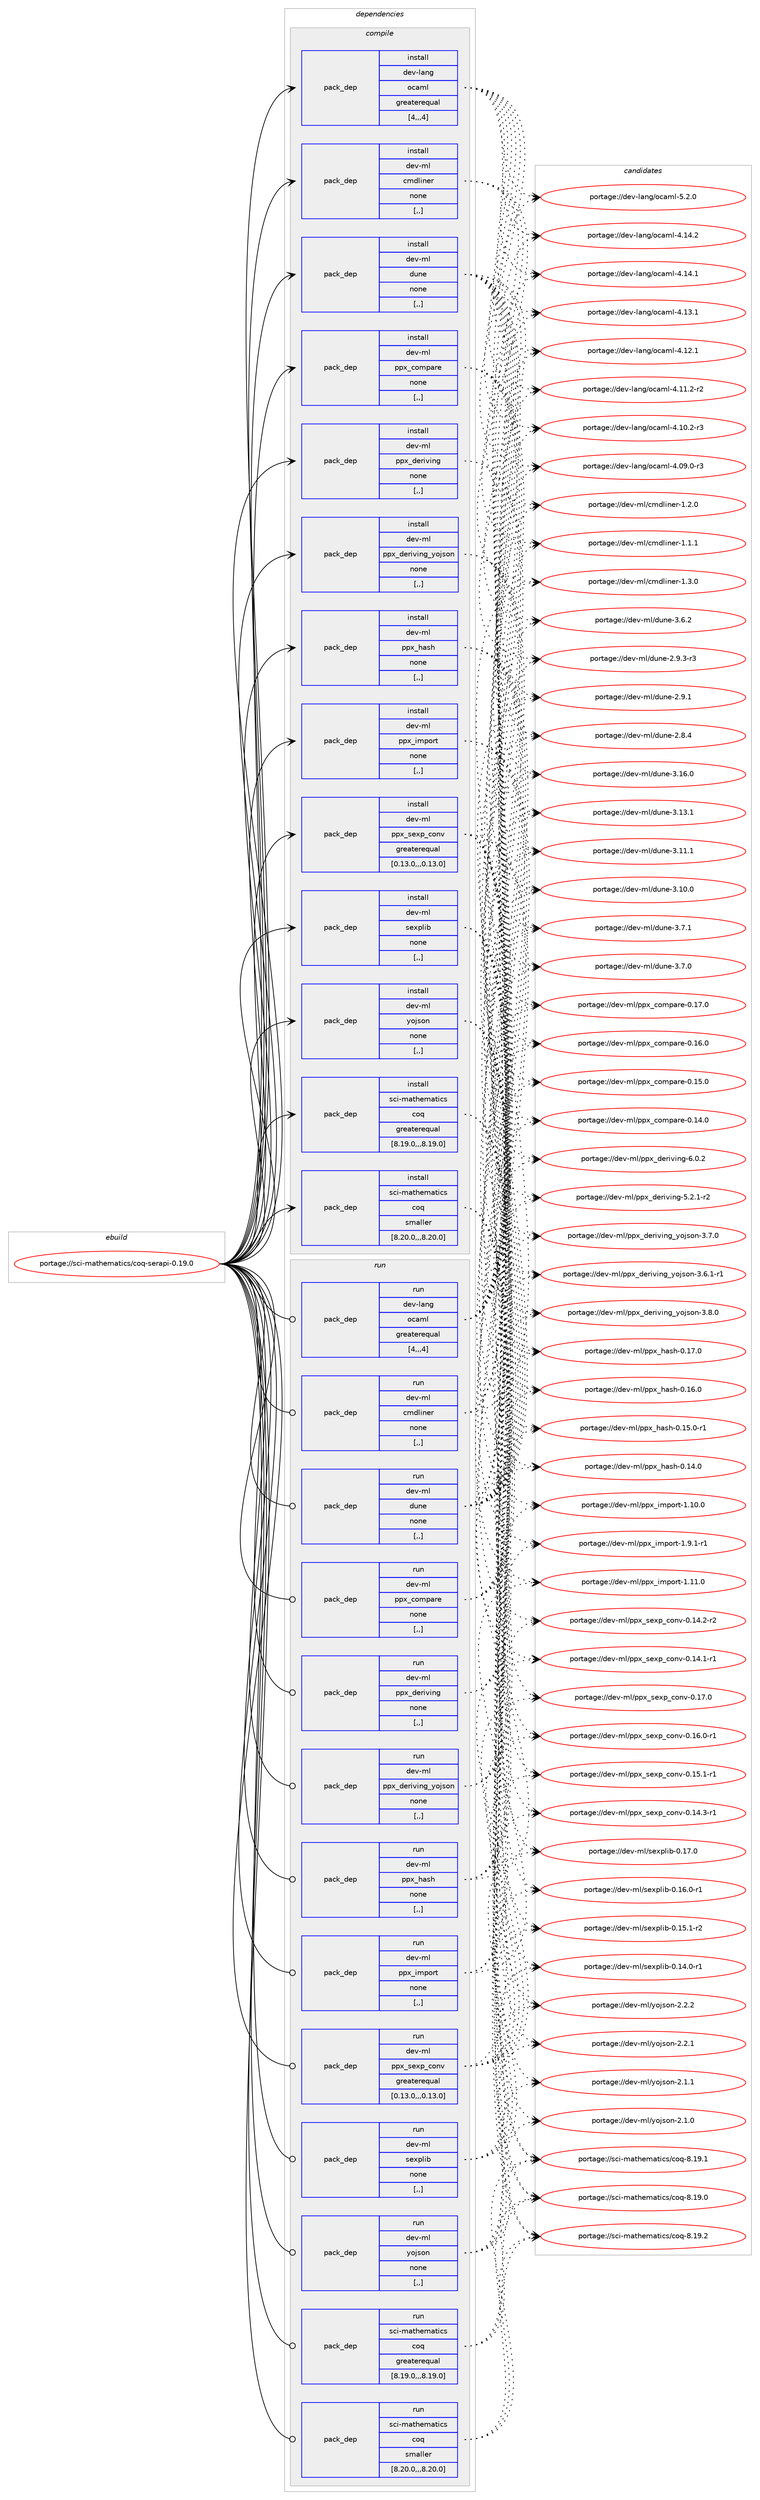 digraph prolog {

# *************
# Graph options
# *************

newrank=true;
concentrate=true;
compound=true;
graph [rankdir=LR,fontname=Helvetica,fontsize=10,ranksep=1.5];#, ranksep=2.5, nodesep=0.2];
edge  [arrowhead=vee];
node  [fontname=Helvetica,fontsize=10];

# **********
# The ebuild
# **********

subgraph cluster_leftcol {
color=gray;
label=<<i>ebuild</i>>;
id [label="portage://sci-mathematics/coq-serapi-0.19.0", color=red, width=4, href="../sci-mathematics/coq-serapi-0.19.0.svg"];
}

# ****************
# The dependencies
# ****************

subgraph cluster_midcol {
color=gray;
label=<<i>dependencies</i>>;
subgraph cluster_compile {
fillcolor="#eeeeee";
style=filled;
label=<<i>compile</i>>;
subgraph pack296898 {
dependency407968 [label=<<TABLE BORDER="0" CELLBORDER="1" CELLSPACING="0" CELLPADDING="4" WIDTH="220"><TR><TD ROWSPAN="6" CELLPADDING="30">pack_dep</TD></TR><TR><TD WIDTH="110">install</TD></TR><TR><TD>dev-lang</TD></TR><TR><TD>ocaml</TD></TR><TR><TD>greaterequal</TD></TR><TR><TD>[4,,,4]</TD></TR></TABLE>>, shape=none, color=blue];
}
id:e -> dependency407968:w [weight=20,style="solid",arrowhead="vee"];
subgraph pack296899 {
dependency407969 [label=<<TABLE BORDER="0" CELLBORDER="1" CELLSPACING="0" CELLPADDING="4" WIDTH="220"><TR><TD ROWSPAN="6" CELLPADDING="30">pack_dep</TD></TR><TR><TD WIDTH="110">install</TD></TR><TR><TD>dev-ml</TD></TR><TR><TD>cmdliner</TD></TR><TR><TD>none</TD></TR><TR><TD>[,,]</TD></TR></TABLE>>, shape=none, color=blue];
}
id:e -> dependency407969:w [weight=20,style="solid",arrowhead="vee"];
subgraph pack296900 {
dependency407970 [label=<<TABLE BORDER="0" CELLBORDER="1" CELLSPACING="0" CELLPADDING="4" WIDTH="220"><TR><TD ROWSPAN="6" CELLPADDING="30">pack_dep</TD></TR><TR><TD WIDTH="110">install</TD></TR><TR><TD>dev-ml</TD></TR><TR><TD>dune</TD></TR><TR><TD>none</TD></TR><TR><TD>[,,]</TD></TR></TABLE>>, shape=none, color=blue];
}
id:e -> dependency407970:w [weight=20,style="solid",arrowhead="vee"];
subgraph pack296901 {
dependency407971 [label=<<TABLE BORDER="0" CELLBORDER="1" CELLSPACING="0" CELLPADDING="4" WIDTH="220"><TR><TD ROWSPAN="6" CELLPADDING="30">pack_dep</TD></TR><TR><TD WIDTH="110">install</TD></TR><TR><TD>dev-ml</TD></TR><TR><TD>ppx_compare</TD></TR><TR><TD>none</TD></TR><TR><TD>[,,]</TD></TR></TABLE>>, shape=none, color=blue];
}
id:e -> dependency407971:w [weight=20,style="solid",arrowhead="vee"];
subgraph pack296902 {
dependency407972 [label=<<TABLE BORDER="0" CELLBORDER="1" CELLSPACING="0" CELLPADDING="4" WIDTH="220"><TR><TD ROWSPAN="6" CELLPADDING="30">pack_dep</TD></TR><TR><TD WIDTH="110">install</TD></TR><TR><TD>dev-ml</TD></TR><TR><TD>ppx_deriving</TD></TR><TR><TD>none</TD></TR><TR><TD>[,,]</TD></TR></TABLE>>, shape=none, color=blue];
}
id:e -> dependency407972:w [weight=20,style="solid",arrowhead="vee"];
subgraph pack296903 {
dependency407973 [label=<<TABLE BORDER="0" CELLBORDER="1" CELLSPACING="0" CELLPADDING="4" WIDTH="220"><TR><TD ROWSPAN="6" CELLPADDING="30">pack_dep</TD></TR><TR><TD WIDTH="110">install</TD></TR><TR><TD>dev-ml</TD></TR><TR><TD>ppx_deriving_yojson</TD></TR><TR><TD>none</TD></TR><TR><TD>[,,]</TD></TR></TABLE>>, shape=none, color=blue];
}
id:e -> dependency407973:w [weight=20,style="solid",arrowhead="vee"];
subgraph pack296904 {
dependency407974 [label=<<TABLE BORDER="0" CELLBORDER="1" CELLSPACING="0" CELLPADDING="4" WIDTH="220"><TR><TD ROWSPAN="6" CELLPADDING="30">pack_dep</TD></TR><TR><TD WIDTH="110">install</TD></TR><TR><TD>dev-ml</TD></TR><TR><TD>ppx_hash</TD></TR><TR><TD>none</TD></TR><TR><TD>[,,]</TD></TR></TABLE>>, shape=none, color=blue];
}
id:e -> dependency407974:w [weight=20,style="solid",arrowhead="vee"];
subgraph pack296905 {
dependency407975 [label=<<TABLE BORDER="0" CELLBORDER="1" CELLSPACING="0" CELLPADDING="4" WIDTH="220"><TR><TD ROWSPAN="6" CELLPADDING="30">pack_dep</TD></TR><TR><TD WIDTH="110">install</TD></TR><TR><TD>dev-ml</TD></TR><TR><TD>ppx_import</TD></TR><TR><TD>none</TD></TR><TR><TD>[,,]</TD></TR></TABLE>>, shape=none, color=blue];
}
id:e -> dependency407975:w [weight=20,style="solid",arrowhead="vee"];
subgraph pack296906 {
dependency407976 [label=<<TABLE BORDER="0" CELLBORDER="1" CELLSPACING="0" CELLPADDING="4" WIDTH="220"><TR><TD ROWSPAN="6" CELLPADDING="30">pack_dep</TD></TR><TR><TD WIDTH="110">install</TD></TR><TR><TD>dev-ml</TD></TR><TR><TD>ppx_sexp_conv</TD></TR><TR><TD>greaterequal</TD></TR><TR><TD>[0.13.0,,,0.13.0]</TD></TR></TABLE>>, shape=none, color=blue];
}
id:e -> dependency407976:w [weight=20,style="solid",arrowhead="vee"];
subgraph pack296907 {
dependency407977 [label=<<TABLE BORDER="0" CELLBORDER="1" CELLSPACING="0" CELLPADDING="4" WIDTH="220"><TR><TD ROWSPAN="6" CELLPADDING="30">pack_dep</TD></TR><TR><TD WIDTH="110">install</TD></TR><TR><TD>dev-ml</TD></TR><TR><TD>sexplib</TD></TR><TR><TD>none</TD></TR><TR><TD>[,,]</TD></TR></TABLE>>, shape=none, color=blue];
}
id:e -> dependency407977:w [weight=20,style="solid",arrowhead="vee"];
subgraph pack296908 {
dependency407978 [label=<<TABLE BORDER="0" CELLBORDER="1" CELLSPACING="0" CELLPADDING="4" WIDTH="220"><TR><TD ROWSPAN="6" CELLPADDING="30">pack_dep</TD></TR><TR><TD WIDTH="110">install</TD></TR><TR><TD>dev-ml</TD></TR><TR><TD>yojson</TD></TR><TR><TD>none</TD></TR><TR><TD>[,,]</TD></TR></TABLE>>, shape=none, color=blue];
}
id:e -> dependency407978:w [weight=20,style="solid",arrowhead="vee"];
subgraph pack296909 {
dependency407979 [label=<<TABLE BORDER="0" CELLBORDER="1" CELLSPACING="0" CELLPADDING="4" WIDTH="220"><TR><TD ROWSPAN="6" CELLPADDING="30">pack_dep</TD></TR><TR><TD WIDTH="110">install</TD></TR><TR><TD>sci-mathematics</TD></TR><TR><TD>coq</TD></TR><TR><TD>greaterequal</TD></TR><TR><TD>[8.19.0,,,8.19.0]</TD></TR></TABLE>>, shape=none, color=blue];
}
id:e -> dependency407979:w [weight=20,style="solid",arrowhead="vee"];
subgraph pack296910 {
dependency407980 [label=<<TABLE BORDER="0" CELLBORDER="1" CELLSPACING="0" CELLPADDING="4" WIDTH="220"><TR><TD ROWSPAN="6" CELLPADDING="30">pack_dep</TD></TR><TR><TD WIDTH="110">install</TD></TR><TR><TD>sci-mathematics</TD></TR><TR><TD>coq</TD></TR><TR><TD>smaller</TD></TR><TR><TD>[8.20.0,,,8.20.0]</TD></TR></TABLE>>, shape=none, color=blue];
}
id:e -> dependency407980:w [weight=20,style="solid",arrowhead="vee"];
}
subgraph cluster_compileandrun {
fillcolor="#eeeeee";
style=filled;
label=<<i>compile and run</i>>;
}
subgraph cluster_run {
fillcolor="#eeeeee";
style=filled;
label=<<i>run</i>>;
subgraph pack296911 {
dependency407981 [label=<<TABLE BORDER="0" CELLBORDER="1" CELLSPACING="0" CELLPADDING="4" WIDTH="220"><TR><TD ROWSPAN="6" CELLPADDING="30">pack_dep</TD></TR><TR><TD WIDTH="110">run</TD></TR><TR><TD>dev-lang</TD></TR><TR><TD>ocaml</TD></TR><TR><TD>greaterequal</TD></TR><TR><TD>[4,,,4]</TD></TR></TABLE>>, shape=none, color=blue];
}
id:e -> dependency407981:w [weight=20,style="solid",arrowhead="odot"];
subgraph pack296912 {
dependency407982 [label=<<TABLE BORDER="0" CELLBORDER="1" CELLSPACING="0" CELLPADDING="4" WIDTH="220"><TR><TD ROWSPAN="6" CELLPADDING="30">pack_dep</TD></TR><TR><TD WIDTH="110">run</TD></TR><TR><TD>dev-ml</TD></TR><TR><TD>cmdliner</TD></TR><TR><TD>none</TD></TR><TR><TD>[,,]</TD></TR></TABLE>>, shape=none, color=blue];
}
id:e -> dependency407982:w [weight=20,style="solid",arrowhead="odot"];
subgraph pack296913 {
dependency407983 [label=<<TABLE BORDER="0" CELLBORDER="1" CELLSPACING="0" CELLPADDING="4" WIDTH="220"><TR><TD ROWSPAN="6" CELLPADDING="30">pack_dep</TD></TR><TR><TD WIDTH="110">run</TD></TR><TR><TD>dev-ml</TD></TR><TR><TD>dune</TD></TR><TR><TD>none</TD></TR><TR><TD>[,,]</TD></TR></TABLE>>, shape=none, color=blue];
}
id:e -> dependency407983:w [weight=20,style="solid",arrowhead="odot"];
subgraph pack296914 {
dependency407984 [label=<<TABLE BORDER="0" CELLBORDER="1" CELLSPACING="0" CELLPADDING="4" WIDTH="220"><TR><TD ROWSPAN="6" CELLPADDING="30">pack_dep</TD></TR><TR><TD WIDTH="110">run</TD></TR><TR><TD>dev-ml</TD></TR><TR><TD>ppx_compare</TD></TR><TR><TD>none</TD></TR><TR><TD>[,,]</TD></TR></TABLE>>, shape=none, color=blue];
}
id:e -> dependency407984:w [weight=20,style="solid",arrowhead="odot"];
subgraph pack296915 {
dependency407985 [label=<<TABLE BORDER="0" CELLBORDER="1" CELLSPACING="0" CELLPADDING="4" WIDTH="220"><TR><TD ROWSPAN="6" CELLPADDING="30">pack_dep</TD></TR><TR><TD WIDTH="110">run</TD></TR><TR><TD>dev-ml</TD></TR><TR><TD>ppx_deriving</TD></TR><TR><TD>none</TD></TR><TR><TD>[,,]</TD></TR></TABLE>>, shape=none, color=blue];
}
id:e -> dependency407985:w [weight=20,style="solid",arrowhead="odot"];
subgraph pack296916 {
dependency407986 [label=<<TABLE BORDER="0" CELLBORDER="1" CELLSPACING="0" CELLPADDING="4" WIDTH="220"><TR><TD ROWSPAN="6" CELLPADDING="30">pack_dep</TD></TR><TR><TD WIDTH="110">run</TD></TR><TR><TD>dev-ml</TD></TR><TR><TD>ppx_deriving_yojson</TD></TR><TR><TD>none</TD></TR><TR><TD>[,,]</TD></TR></TABLE>>, shape=none, color=blue];
}
id:e -> dependency407986:w [weight=20,style="solid",arrowhead="odot"];
subgraph pack296917 {
dependency407987 [label=<<TABLE BORDER="0" CELLBORDER="1" CELLSPACING="0" CELLPADDING="4" WIDTH="220"><TR><TD ROWSPAN="6" CELLPADDING="30">pack_dep</TD></TR><TR><TD WIDTH="110">run</TD></TR><TR><TD>dev-ml</TD></TR><TR><TD>ppx_hash</TD></TR><TR><TD>none</TD></TR><TR><TD>[,,]</TD></TR></TABLE>>, shape=none, color=blue];
}
id:e -> dependency407987:w [weight=20,style="solid",arrowhead="odot"];
subgraph pack296918 {
dependency407988 [label=<<TABLE BORDER="0" CELLBORDER="1" CELLSPACING="0" CELLPADDING="4" WIDTH="220"><TR><TD ROWSPAN="6" CELLPADDING="30">pack_dep</TD></TR><TR><TD WIDTH="110">run</TD></TR><TR><TD>dev-ml</TD></TR><TR><TD>ppx_import</TD></TR><TR><TD>none</TD></TR><TR><TD>[,,]</TD></TR></TABLE>>, shape=none, color=blue];
}
id:e -> dependency407988:w [weight=20,style="solid",arrowhead="odot"];
subgraph pack296919 {
dependency407989 [label=<<TABLE BORDER="0" CELLBORDER="1" CELLSPACING="0" CELLPADDING="4" WIDTH="220"><TR><TD ROWSPAN="6" CELLPADDING="30">pack_dep</TD></TR><TR><TD WIDTH="110">run</TD></TR><TR><TD>dev-ml</TD></TR><TR><TD>ppx_sexp_conv</TD></TR><TR><TD>greaterequal</TD></TR><TR><TD>[0.13.0,,,0.13.0]</TD></TR></TABLE>>, shape=none, color=blue];
}
id:e -> dependency407989:w [weight=20,style="solid",arrowhead="odot"];
subgraph pack296920 {
dependency407990 [label=<<TABLE BORDER="0" CELLBORDER="1" CELLSPACING="0" CELLPADDING="4" WIDTH="220"><TR><TD ROWSPAN="6" CELLPADDING="30">pack_dep</TD></TR><TR><TD WIDTH="110">run</TD></TR><TR><TD>dev-ml</TD></TR><TR><TD>sexplib</TD></TR><TR><TD>none</TD></TR><TR><TD>[,,]</TD></TR></TABLE>>, shape=none, color=blue];
}
id:e -> dependency407990:w [weight=20,style="solid",arrowhead="odot"];
subgraph pack296921 {
dependency407991 [label=<<TABLE BORDER="0" CELLBORDER="1" CELLSPACING="0" CELLPADDING="4" WIDTH="220"><TR><TD ROWSPAN="6" CELLPADDING="30">pack_dep</TD></TR><TR><TD WIDTH="110">run</TD></TR><TR><TD>dev-ml</TD></TR><TR><TD>yojson</TD></TR><TR><TD>none</TD></TR><TR><TD>[,,]</TD></TR></TABLE>>, shape=none, color=blue];
}
id:e -> dependency407991:w [weight=20,style="solid",arrowhead="odot"];
subgraph pack296922 {
dependency407992 [label=<<TABLE BORDER="0" CELLBORDER="1" CELLSPACING="0" CELLPADDING="4" WIDTH="220"><TR><TD ROWSPAN="6" CELLPADDING="30">pack_dep</TD></TR><TR><TD WIDTH="110">run</TD></TR><TR><TD>sci-mathematics</TD></TR><TR><TD>coq</TD></TR><TR><TD>greaterequal</TD></TR><TR><TD>[8.19.0,,,8.19.0]</TD></TR></TABLE>>, shape=none, color=blue];
}
id:e -> dependency407992:w [weight=20,style="solid",arrowhead="odot"];
subgraph pack296923 {
dependency407993 [label=<<TABLE BORDER="0" CELLBORDER="1" CELLSPACING="0" CELLPADDING="4" WIDTH="220"><TR><TD ROWSPAN="6" CELLPADDING="30">pack_dep</TD></TR><TR><TD WIDTH="110">run</TD></TR><TR><TD>sci-mathematics</TD></TR><TR><TD>coq</TD></TR><TR><TD>smaller</TD></TR><TR><TD>[8.20.0,,,8.20.0]</TD></TR></TABLE>>, shape=none, color=blue];
}
id:e -> dependency407993:w [weight=20,style="solid",arrowhead="odot"];
}
}

# **************
# The candidates
# **************

subgraph cluster_choices {
rank=same;
color=gray;
label=<<i>candidates</i>>;

subgraph choice296898 {
color=black;
nodesep=1;
choice1001011184510897110103471119997109108455346504648 [label="portage://dev-lang/ocaml-5.2.0", color=red, width=4,href="../dev-lang/ocaml-5.2.0.svg"];
choice100101118451089711010347111999710910845524649524650 [label="portage://dev-lang/ocaml-4.14.2", color=red, width=4,href="../dev-lang/ocaml-4.14.2.svg"];
choice100101118451089711010347111999710910845524649524649 [label="portage://dev-lang/ocaml-4.14.1", color=red, width=4,href="../dev-lang/ocaml-4.14.1.svg"];
choice100101118451089711010347111999710910845524649514649 [label="portage://dev-lang/ocaml-4.13.1", color=red, width=4,href="../dev-lang/ocaml-4.13.1.svg"];
choice100101118451089711010347111999710910845524649504649 [label="portage://dev-lang/ocaml-4.12.1", color=red, width=4,href="../dev-lang/ocaml-4.12.1.svg"];
choice1001011184510897110103471119997109108455246494946504511450 [label="portage://dev-lang/ocaml-4.11.2-r2", color=red, width=4,href="../dev-lang/ocaml-4.11.2-r2.svg"];
choice1001011184510897110103471119997109108455246494846504511451 [label="portage://dev-lang/ocaml-4.10.2-r3", color=red, width=4,href="../dev-lang/ocaml-4.10.2-r3.svg"];
choice1001011184510897110103471119997109108455246485746484511451 [label="portage://dev-lang/ocaml-4.09.0-r3", color=red, width=4,href="../dev-lang/ocaml-4.09.0-r3.svg"];
dependency407968:e -> choice1001011184510897110103471119997109108455346504648:w [style=dotted,weight="100"];
dependency407968:e -> choice100101118451089711010347111999710910845524649524650:w [style=dotted,weight="100"];
dependency407968:e -> choice100101118451089711010347111999710910845524649524649:w [style=dotted,weight="100"];
dependency407968:e -> choice100101118451089711010347111999710910845524649514649:w [style=dotted,weight="100"];
dependency407968:e -> choice100101118451089711010347111999710910845524649504649:w [style=dotted,weight="100"];
dependency407968:e -> choice1001011184510897110103471119997109108455246494946504511450:w [style=dotted,weight="100"];
dependency407968:e -> choice1001011184510897110103471119997109108455246494846504511451:w [style=dotted,weight="100"];
dependency407968:e -> choice1001011184510897110103471119997109108455246485746484511451:w [style=dotted,weight="100"];
}
subgraph choice296899 {
color=black;
nodesep=1;
choice100101118451091084799109100108105110101114454946514648 [label="portage://dev-ml/cmdliner-1.3.0", color=red, width=4,href="../dev-ml/cmdliner-1.3.0.svg"];
choice100101118451091084799109100108105110101114454946504648 [label="portage://dev-ml/cmdliner-1.2.0", color=red, width=4,href="../dev-ml/cmdliner-1.2.0.svg"];
choice100101118451091084799109100108105110101114454946494649 [label="portage://dev-ml/cmdliner-1.1.1", color=red, width=4,href="../dev-ml/cmdliner-1.1.1.svg"];
dependency407969:e -> choice100101118451091084799109100108105110101114454946514648:w [style=dotted,weight="100"];
dependency407969:e -> choice100101118451091084799109100108105110101114454946504648:w [style=dotted,weight="100"];
dependency407969:e -> choice100101118451091084799109100108105110101114454946494649:w [style=dotted,weight="100"];
}
subgraph choice296900 {
color=black;
nodesep=1;
choice100101118451091084710011711010145514649544648 [label="portage://dev-ml/dune-3.16.0", color=red, width=4,href="../dev-ml/dune-3.16.0.svg"];
choice100101118451091084710011711010145514649514649 [label="portage://dev-ml/dune-3.13.1", color=red, width=4,href="../dev-ml/dune-3.13.1.svg"];
choice100101118451091084710011711010145514649494649 [label="portage://dev-ml/dune-3.11.1", color=red, width=4,href="../dev-ml/dune-3.11.1.svg"];
choice100101118451091084710011711010145514649484648 [label="portage://dev-ml/dune-3.10.0", color=red, width=4,href="../dev-ml/dune-3.10.0.svg"];
choice1001011184510910847100117110101455146554649 [label="portage://dev-ml/dune-3.7.1", color=red, width=4,href="../dev-ml/dune-3.7.1.svg"];
choice1001011184510910847100117110101455146554648 [label="portage://dev-ml/dune-3.7.0", color=red, width=4,href="../dev-ml/dune-3.7.0.svg"];
choice1001011184510910847100117110101455146544650 [label="portage://dev-ml/dune-3.6.2", color=red, width=4,href="../dev-ml/dune-3.6.2.svg"];
choice10010111845109108471001171101014550465746514511451 [label="portage://dev-ml/dune-2.9.3-r3", color=red, width=4,href="../dev-ml/dune-2.9.3-r3.svg"];
choice1001011184510910847100117110101455046574649 [label="portage://dev-ml/dune-2.9.1", color=red, width=4,href="../dev-ml/dune-2.9.1.svg"];
choice1001011184510910847100117110101455046564652 [label="portage://dev-ml/dune-2.8.4", color=red, width=4,href="../dev-ml/dune-2.8.4.svg"];
dependency407970:e -> choice100101118451091084710011711010145514649544648:w [style=dotted,weight="100"];
dependency407970:e -> choice100101118451091084710011711010145514649514649:w [style=dotted,weight="100"];
dependency407970:e -> choice100101118451091084710011711010145514649494649:w [style=dotted,weight="100"];
dependency407970:e -> choice100101118451091084710011711010145514649484648:w [style=dotted,weight="100"];
dependency407970:e -> choice1001011184510910847100117110101455146554649:w [style=dotted,weight="100"];
dependency407970:e -> choice1001011184510910847100117110101455146554648:w [style=dotted,weight="100"];
dependency407970:e -> choice1001011184510910847100117110101455146544650:w [style=dotted,weight="100"];
dependency407970:e -> choice10010111845109108471001171101014550465746514511451:w [style=dotted,weight="100"];
dependency407970:e -> choice1001011184510910847100117110101455046574649:w [style=dotted,weight="100"];
dependency407970:e -> choice1001011184510910847100117110101455046564652:w [style=dotted,weight="100"];
}
subgraph choice296901 {
color=black;
nodesep=1;
choice100101118451091084711211212095991111091129711410145484649554648 [label="portage://dev-ml/ppx_compare-0.17.0", color=red, width=4,href="../dev-ml/ppx_compare-0.17.0.svg"];
choice100101118451091084711211212095991111091129711410145484649544648 [label="portage://dev-ml/ppx_compare-0.16.0", color=red, width=4,href="../dev-ml/ppx_compare-0.16.0.svg"];
choice100101118451091084711211212095991111091129711410145484649534648 [label="portage://dev-ml/ppx_compare-0.15.0", color=red, width=4,href="../dev-ml/ppx_compare-0.15.0.svg"];
choice100101118451091084711211212095991111091129711410145484649524648 [label="portage://dev-ml/ppx_compare-0.14.0", color=red, width=4,href="../dev-ml/ppx_compare-0.14.0.svg"];
dependency407971:e -> choice100101118451091084711211212095991111091129711410145484649554648:w [style=dotted,weight="100"];
dependency407971:e -> choice100101118451091084711211212095991111091129711410145484649544648:w [style=dotted,weight="100"];
dependency407971:e -> choice100101118451091084711211212095991111091129711410145484649534648:w [style=dotted,weight="100"];
dependency407971:e -> choice100101118451091084711211212095991111091129711410145484649524648:w [style=dotted,weight="100"];
}
subgraph choice296902 {
color=black;
nodesep=1;
choice100101118451091084711211212095100101114105118105110103455446484650 [label="portage://dev-ml/ppx_deriving-6.0.2", color=red, width=4,href="../dev-ml/ppx_deriving-6.0.2.svg"];
choice1001011184510910847112112120951001011141051181051101034553465046494511450 [label="portage://dev-ml/ppx_deriving-5.2.1-r2", color=red, width=4,href="../dev-ml/ppx_deriving-5.2.1-r2.svg"];
dependency407972:e -> choice100101118451091084711211212095100101114105118105110103455446484650:w [style=dotted,weight="100"];
dependency407972:e -> choice1001011184510910847112112120951001011141051181051101034553465046494511450:w [style=dotted,weight="100"];
}
subgraph choice296903 {
color=black;
nodesep=1;
choice10010111845109108471121121209510010111410511810511010395121111106115111110455146564648 [label="portage://dev-ml/ppx_deriving_yojson-3.8.0", color=red, width=4,href="../dev-ml/ppx_deriving_yojson-3.8.0.svg"];
choice10010111845109108471121121209510010111410511810511010395121111106115111110455146554648 [label="portage://dev-ml/ppx_deriving_yojson-3.7.0", color=red, width=4,href="../dev-ml/ppx_deriving_yojson-3.7.0.svg"];
choice100101118451091084711211212095100101114105118105110103951211111061151111104551465446494511449 [label="portage://dev-ml/ppx_deriving_yojson-3.6.1-r1", color=red, width=4,href="../dev-ml/ppx_deriving_yojson-3.6.1-r1.svg"];
dependency407973:e -> choice10010111845109108471121121209510010111410511810511010395121111106115111110455146564648:w [style=dotted,weight="100"];
dependency407973:e -> choice10010111845109108471121121209510010111410511810511010395121111106115111110455146554648:w [style=dotted,weight="100"];
dependency407973:e -> choice100101118451091084711211212095100101114105118105110103951211111061151111104551465446494511449:w [style=dotted,weight="100"];
}
subgraph choice296904 {
color=black;
nodesep=1;
choice1001011184510910847112112120951049711510445484649554648 [label="portage://dev-ml/ppx_hash-0.17.0", color=red, width=4,href="../dev-ml/ppx_hash-0.17.0.svg"];
choice1001011184510910847112112120951049711510445484649544648 [label="portage://dev-ml/ppx_hash-0.16.0", color=red, width=4,href="../dev-ml/ppx_hash-0.16.0.svg"];
choice10010111845109108471121121209510497115104454846495346484511449 [label="portage://dev-ml/ppx_hash-0.15.0-r1", color=red, width=4,href="../dev-ml/ppx_hash-0.15.0-r1.svg"];
choice1001011184510910847112112120951049711510445484649524648 [label="portage://dev-ml/ppx_hash-0.14.0", color=red, width=4,href="../dev-ml/ppx_hash-0.14.0.svg"];
dependency407974:e -> choice1001011184510910847112112120951049711510445484649554648:w [style=dotted,weight="100"];
dependency407974:e -> choice1001011184510910847112112120951049711510445484649544648:w [style=dotted,weight="100"];
dependency407974:e -> choice10010111845109108471121121209510497115104454846495346484511449:w [style=dotted,weight="100"];
dependency407974:e -> choice1001011184510910847112112120951049711510445484649524648:w [style=dotted,weight="100"];
}
subgraph choice296905 {
color=black;
nodesep=1;
choice10010111845109108471121121209510510911211111411645494649494648 [label="portage://dev-ml/ppx_import-1.11.0", color=red, width=4,href="../dev-ml/ppx_import-1.11.0.svg"];
choice10010111845109108471121121209510510911211111411645494649484648 [label="portage://dev-ml/ppx_import-1.10.0", color=red, width=4,href="../dev-ml/ppx_import-1.10.0.svg"];
choice1001011184510910847112112120951051091121111141164549465746494511449 [label="portage://dev-ml/ppx_import-1.9.1-r1", color=red, width=4,href="../dev-ml/ppx_import-1.9.1-r1.svg"];
dependency407975:e -> choice10010111845109108471121121209510510911211111411645494649494648:w [style=dotted,weight="100"];
dependency407975:e -> choice10010111845109108471121121209510510911211111411645494649484648:w [style=dotted,weight="100"];
dependency407975:e -> choice1001011184510910847112112120951051091121111141164549465746494511449:w [style=dotted,weight="100"];
}
subgraph choice296906 {
color=black;
nodesep=1;
choice100101118451091084711211212095115101120112959911111011845484649554648 [label="portage://dev-ml/ppx_sexp_conv-0.17.0", color=red, width=4,href="../dev-ml/ppx_sexp_conv-0.17.0.svg"];
choice1001011184510910847112112120951151011201129599111110118454846495446484511449 [label="portage://dev-ml/ppx_sexp_conv-0.16.0-r1", color=red, width=4,href="../dev-ml/ppx_sexp_conv-0.16.0-r1.svg"];
choice1001011184510910847112112120951151011201129599111110118454846495346494511449 [label="portage://dev-ml/ppx_sexp_conv-0.15.1-r1", color=red, width=4,href="../dev-ml/ppx_sexp_conv-0.15.1-r1.svg"];
choice1001011184510910847112112120951151011201129599111110118454846495246514511449 [label="portage://dev-ml/ppx_sexp_conv-0.14.3-r1", color=red, width=4,href="../dev-ml/ppx_sexp_conv-0.14.3-r1.svg"];
choice1001011184510910847112112120951151011201129599111110118454846495246504511450 [label="portage://dev-ml/ppx_sexp_conv-0.14.2-r2", color=red, width=4,href="../dev-ml/ppx_sexp_conv-0.14.2-r2.svg"];
choice1001011184510910847112112120951151011201129599111110118454846495246494511449 [label="portage://dev-ml/ppx_sexp_conv-0.14.1-r1", color=red, width=4,href="../dev-ml/ppx_sexp_conv-0.14.1-r1.svg"];
dependency407976:e -> choice100101118451091084711211212095115101120112959911111011845484649554648:w [style=dotted,weight="100"];
dependency407976:e -> choice1001011184510910847112112120951151011201129599111110118454846495446484511449:w [style=dotted,weight="100"];
dependency407976:e -> choice1001011184510910847112112120951151011201129599111110118454846495346494511449:w [style=dotted,weight="100"];
dependency407976:e -> choice1001011184510910847112112120951151011201129599111110118454846495246514511449:w [style=dotted,weight="100"];
dependency407976:e -> choice1001011184510910847112112120951151011201129599111110118454846495246504511450:w [style=dotted,weight="100"];
dependency407976:e -> choice1001011184510910847112112120951151011201129599111110118454846495246494511449:w [style=dotted,weight="100"];
}
subgraph choice296907 {
color=black;
nodesep=1;
choice10010111845109108471151011201121081059845484649554648 [label="portage://dev-ml/sexplib-0.17.0", color=red, width=4,href="../dev-ml/sexplib-0.17.0.svg"];
choice100101118451091084711510112011210810598454846495446484511449 [label="portage://dev-ml/sexplib-0.16.0-r1", color=red, width=4,href="../dev-ml/sexplib-0.16.0-r1.svg"];
choice100101118451091084711510112011210810598454846495346494511450 [label="portage://dev-ml/sexplib-0.15.1-r2", color=red, width=4,href="../dev-ml/sexplib-0.15.1-r2.svg"];
choice100101118451091084711510112011210810598454846495246484511449 [label="portage://dev-ml/sexplib-0.14.0-r1", color=red, width=4,href="../dev-ml/sexplib-0.14.0-r1.svg"];
dependency407977:e -> choice10010111845109108471151011201121081059845484649554648:w [style=dotted,weight="100"];
dependency407977:e -> choice100101118451091084711510112011210810598454846495446484511449:w [style=dotted,weight="100"];
dependency407977:e -> choice100101118451091084711510112011210810598454846495346494511450:w [style=dotted,weight="100"];
dependency407977:e -> choice100101118451091084711510112011210810598454846495246484511449:w [style=dotted,weight="100"];
}
subgraph choice296908 {
color=black;
nodesep=1;
choice1001011184510910847121111106115111110455046504650 [label="portage://dev-ml/yojson-2.2.2", color=red, width=4,href="../dev-ml/yojson-2.2.2.svg"];
choice1001011184510910847121111106115111110455046504649 [label="portage://dev-ml/yojson-2.2.1", color=red, width=4,href="../dev-ml/yojson-2.2.1.svg"];
choice1001011184510910847121111106115111110455046494649 [label="portage://dev-ml/yojson-2.1.1", color=red, width=4,href="../dev-ml/yojson-2.1.1.svg"];
choice1001011184510910847121111106115111110455046494648 [label="portage://dev-ml/yojson-2.1.0", color=red, width=4,href="../dev-ml/yojson-2.1.0.svg"];
dependency407978:e -> choice1001011184510910847121111106115111110455046504650:w [style=dotted,weight="100"];
dependency407978:e -> choice1001011184510910847121111106115111110455046504649:w [style=dotted,weight="100"];
dependency407978:e -> choice1001011184510910847121111106115111110455046494649:w [style=dotted,weight="100"];
dependency407978:e -> choice1001011184510910847121111106115111110455046494648:w [style=dotted,weight="100"];
}
subgraph choice296909 {
color=black;
nodesep=1;
choice1159910545109971161041011099711610599115479911111345564649574650 [label="portage://sci-mathematics/coq-8.19.2", color=red, width=4,href="../sci-mathematics/coq-8.19.2.svg"];
choice1159910545109971161041011099711610599115479911111345564649574649 [label="portage://sci-mathematics/coq-8.19.1", color=red, width=4,href="../sci-mathematics/coq-8.19.1.svg"];
choice1159910545109971161041011099711610599115479911111345564649574648 [label="portage://sci-mathematics/coq-8.19.0", color=red, width=4,href="../sci-mathematics/coq-8.19.0.svg"];
dependency407979:e -> choice1159910545109971161041011099711610599115479911111345564649574650:w [style=dotted,weight="100"];
dependency407979:e -> choice1159910545109971161041011099711610599115479911111345564649574649:w [style=dotted,weight="100"];
dependency407979:e -> choice1159910545109971161041011099711610599115479911111345564649574648:w [style=dotted,weight="100"];
}
subgraph choice296910 {
color=black;
nodesep=1;
choice1159910545109971161041011099711610599115479911111345564649574650 [label="portage://sci-mathematics/coq-8.19.2", color=red, width=4,href="../sci-mathematics/coq-8.19.2.svg"];
choice1159910545109971161041011099711610599115479911111345564649574649 [label="portage://sci-mathematics/coq-8.19.1", color=red, width=4,href="../sci-mathematics/coq-8.19.1.svg"];
choice1159910545109971161041011099711610599115479911111345564649574648 [label="portage://sci-mathematics/coq-8.19.0", color=red, width=4,href="../sci-mathematics/coq-8.19.0.svg"];
dependency407980:e -> choice1159910545109971161041011099711610599115479911111345564649574650:w [style=dotted,weight="100"];
dependency407980:e -> choice1159910545109971161041011099711610599115479911111345564649574649:w [style=dotted,weight="100"];
dependency407980:e -> choice1159910545109971161041011099711610599115479911111345564649574648:w [style=dotted,weight="100"];
}
subgraph choice296911 {
color=black;
nodesep=1;
choice1001011184510897110103471119997109108455346504648 [label="portage://dev-lang/ocaml-5.2.0", color=red, width=4,href="../dev-lang/ocaml-5.2.0.svg"];
choice100101118451089711010347111999710910845524649524650 [label="portage://dev-lang/ocaml-4.14.2", color=red, width=4,href="../dev-lang/ocaml-4.14.2.svg"];
choice100101118451089711010347111999710910845524649524649 [label="portage://dev-lang/ocaml-4.14.1", color=red, width=4,href="../dev-lang/ocaml-4.14.1.svg"];
choice100101118451089711010347111999710910845524649514649 [label="portage://dev-lang/ocaml-4.13.1", color=red, width=4,href="../dev-lang/ocaml-4.13.1.svg"];
choice100101118451089711010347111999710910845524649504649 [label="portage://dev-lang/ocaml-4.12.1", color=red, width=4,href="../dev-lang/ocaml-4.12.1.svg"];
choice1001011184510897110103471119997109108455246494946504511450 [label="portage://dev-lang/ocaml-4.11.2-r2", color=red, width=4,href="../dev-lang/ocaml-4.11.2-r2.svg"];
choice1001011184510897110103471119997109108455246494846504511451 [label="portage://dev-lang/ocaml-4.10.2-r3", color=red, width=4,href="../dev-lang/ocaml-4.10.2-r3.svg"];
choice1001011184510897110103471119997109108455246485746484511451 [label="portage://dev-lang/ocaml-4.09.0-r3", color=red, width=4,href="../dev-lang/ocaml-4.09.0-r3.svg"];
dependency407981:e -> choice1001011184510897110103471119997109108455346504648:w [style=dotted,weight="100"];
dependency407981:e -> choice100101118451089711010347111999710910845524649524650:w [style=dotted,weight="100"];
dependency407981:e -> choice100101118451089711010347111999710910845524649524649:w [style=dotted,weight="100"];
dependency407981:e -> choice100101118451089711010347111999710910845524649514649:w [style=dotted,weight="100"];
dependency407981:e -> choice100101118451089711010347111999710910845524649504649:w [style=dotted,weight="100"];
dependency407981:e -> choice1001011184510897110103471119997109108455246494946504511450:w [style=dotted,weight="100"];
dependency407981:e -> choice1001011184510897110103471119997109108455246494846504511451:w [style=dotted,weight="100"];
dependency407981:e -> choice1001011184510897110103471119997109108455246485746484511451:w [style=dotted,weight="100"];
}
subgraph choice296912 {
color=black;
nodesep=1;
choice100101118451091084799109100108105110101114454946514648 [label="portage://dev-ml/cmdliner-1.3.0", color=red, width=4,href="../dev-ml/cmdliner-1.3.0.svg"];
choice100101118451091084799109100108105110101114454946504648 [label="portage://dev-ml/cmdliner-1.2.0", color=red, width=4,href="../dev-ml/cmdliner-1.2.0.svg"];
choice100101118451091084799109100108105110101114454946494649 [label="portage://dev-ml/cmdliner-1.1.1", color=red, width=4,href="../dev-ml/cmdliner-1.1.1.svg"];
dependency407982:e -> choice100101118451091084799109100108105110101114454946514648:w [style=dotted,weight="100"];
dependency407982:e -> choice100101118451091084799109100108105110101114454946504648:w [style=dotted,weight="100"];
dependency407982:e -> choice100101118451091084799109100108105110101114454946494649:w [style=dotted,weight="100"];
}
subgraph choice296913 {
color=black;
nodesep=1;
choice100101118451091084710011711010145514649544648 [label="portage://dev-ml/dune-3.16.0", color=red, width=4,href="../dev-ml/dune-3.16.0.svg"];
choice100101118451091084710011711010145514649514649 [label="portage://dev-ml/dune-3.13.1", color=red, width=4,href="../dev-ml/dune-3.13.1.svg"];
choice100101118451091084710011711010145514649494649 [label="portage://dev-ml/dune-3.11.1", color=red, width=4,href="../dev-ml/dune-3.11.1.svg"];
choice100101118451091084710011711010145514649484648 [label="portage://dev-ml/dune-3.10.0", color=red, width=4,href="../dev-ml/dune-3.10.0.svg"];
choice1001011184510910847100117110101455146554649 [label="portage://dev-ml/dune-3.7.1", color=red, width=4,href="../dev-ml/dune-3.7.1.svg"];
choice1001011184510910847100117110101455146554648 [label="portage://dev-ml/dune-3.7.0", color=red, width=4,href="../dev-ml/dune-3.7.0.svg"];
choice1001011184510910847100117110101455146544650 [label="portage://dev-ml/dune-3.6.2", color=red, width=4,href="../dev-ml/dune-3.6.2.svg"];
choice10010111845109108471001171101014550465746514511451 [label="portage://dev-ml/dune-2.9.3-r3", color=red, width=4,href="../dev-ml/dune-2.9.3-r3.svg"];
choice1001011184510910847100117110101455046574649 [label="portage://dev-ml/dune-2.9.1", color=red, width=4,href="../dev-ml/dune-2.9.1.svg"];
choice1001011184510910847100117110101455046564652 [label="portage://dev-ml/dune-2.8.4", color=red, width=4,href="../dev-ml/dune-2.8.4.svg"];
dependency407983:e -> choice100101118451091084710011711010145514649544648:w [style=dotted,weight="100"];
dependency407983:e -> choice100101118451091084710011711010145514649514649:w [style=dotted,weight="100"];
dependency407983:e -> choice100101118451091084710011711010145514649494649:w [style=dotted,weight="100"];
dependency407983:e -> choice100101118451091084710011711010145514649484648:w [style=dotted,weight="100"];
dependency407983:e -> choice1001011184510910847100117110101455146554649:w [style=dotted,weight="100"];
dependency407983:e -> choice1001011184510910847100117110101455146554648:w [style=dotted,weight="100"];
dependency407983:e -> choice1001011184510910847100117110101455146544650:w [style=dotted,weight="100"];
dependency407983:e -> choice10010111845109108471001171101014550465746514511451:w [style=dotted,weight="100"];
dependency407983:e -> choice1001011184510910847100117110101455046574649:w [style=dotted,weight="100"];
dependency407983:e -> choice1001011184510910847100117110101455046564652:w [style=dotted,weight="100"];
}
subgraph choice296914 {
color=black;
nodesep=1;
choice100101118451091084711211212095991111091129711410145484649554648 [label="portage://dev-ml/ppx_compare-0.17.0", color=red, width=4,href="../dev-ml/ppx_compare-0.17.0.svg"];
choice100101118451091084711211212095991111091129711410145484649544648 [label="portage://dev-ml/ppx_compare-0.16.0", color=red, width=4,href="../dev-ml/ppx_compare-0.16.0.svg"];
choice100101118451091084711211212095991111091129711410145484649534648 [label="portage://dev-ml/ppx_compare-0.15.0", color=red, width=4,href="../dev-ml/ppx_compare-0.15.0.svg"];
choice100101118451091084711211212095991111091129711410145484649524648 [label="portage://dev-ml/ppx_compare-0.14.0", color=red, width=4,href="../dev-ml/ppx_compare-0.14.0.svg"];
dependency407984:e -> choice100101118451091084711211212095991111091129711410145484649554648:w [style=dotted,weight="100"];
dependency407984:e -> choice100101118451091084711211212095991111091129711410145484649544648:w [style=dotted,weight="100"];
dependency407984:e -> choice100101118451091084711211212095991111091129711410145484649534648:w [style=dotted,weight="100"];
dependency407984:e -> choice100101118451091084711211212095991111091129711410145484649524648:w [style=dotted,weight="100"];
}
subgraph choice296915 {
color=black;
nodesep=1;
choice100101118451091084711211212095100101114105118105110103455446484650 [label="portage://dev-ml/ppx_deriving-6.0.2", color=red, width=4,href="../dev-ml/ppx_deriving-6.0.2.svg"];
choice1001011184510910847112112120951001011141051181051101034553465046494511450 [label="portage://dev-ml/ppx_deriving-5.2.1-r2", color=red, width=4,href="../dev-ml/ppx_deriving-5.2.1-r2.svg"];
dependency407985:e -> choice100101118451091084711211212095100101114105118105110103455446484650:w [style=dotted,weight="100"];
dependency407985:e -> choice1001011184510910847112112120951001011141051181051101034553465046494511450:w [style=dotted,weight="100"];
}
subgraph choice296916 {
color=black;
nodesep=1;
choice10010111845109108471121121209510010111410511810511010395121111106115111110455146564648 [label="portage://dev-ml/ppx_deriving_yojson-3.8.0", color=red, width=4,href="../dev-ml/ppx_deriving_yojson-3.8.0.svg"];
choice10010111845109108471121121209510010111410511810511010395121111106115111110455146554648 [label="portage://dev-ml/ppx_deriving_yojson-3.7.0", color=red, width=4,href="../dev-ml/ppx_deriving_yojson-3.7.0.svg"];
choice100101118451091084711211212095100101114105118105110103951211111061151111104551465446494511449 [label="portage://dev-ml/ppx_deriving_yojson-3.6.1-r1", color=red, width=4,href="../dev-ml/ppx_deriving_yojson-3.6.1-r1.svg"];
dependency407986:e -> choice10010111845109108471121121209510010111410511810511010395121111106115111110455146564648:w [style=dotted,weight="100"];
dependency407986:e -> choice10010111845109108471121121209510010111410511810511010395121111106115111110455146554648:w [style=dotted,weight="100"];
dependency407986:e -> choice100101118451091084711211212095100101114105118105110103951211111061151111104551465446494511449:w [style=dotted,weight="100"];
}
subgraph choice296917 {
color=black;
nodesep=1;
choice1001011184510910847112112120951049711510445484649554648 [label="portage://dev-ml/ppx_hash-0.17.0", color=red, width=4,href="../dev-ml/ppx_hash-0.17.0.svg"];
choice1001011184510910847112112120951049711510445484649544648 [label="portage://dev-ml/ppx_hash-0.16.0", color=red, width=4,href="../dev-ml/ppx_hash-0.16.0.svg"];
choice10010111845109108471121121209510497115104454846495346484511449 [label="portage://dev-ml/ppx_hash-0.15.0-r1", color=red, width=4,href="../dev-ml/ppx_hash-0.15.0-r1.svg"];
choice1001011184510910847112112120951049711510445484649524648 [label="portage://dev-ml/ppx_hash-0.14.0", color=red, width=4,href="../dev-ml/ppx_hash-0.14.0.svg"];
dependency407987:e -> choice1001011184510910847112112120951049711510445484649554648:w [style=dotted,weight="100"];
dependency407987:e -> choice1001011184510910847112112120951049711510445484649544648:w [style=dotted,weight="100"];
dependency407987:e -> choice10010111845109108471121121209510497115104454846495346484511449:w [style=dotted,weight="100"];
dependency407987:e -> choice1001011184510910847112112120951049711510445484649524648:w [style=dotted,weight="100"];
}
subgraph choice296918 {
color=black;
nodesep=1;
choice10010111845109108471121121209510510911211111411645494649494648 [label="portage://dev-ml/ppx_import-1.11.0", color=red, width=4,href="../dev-ml/ppx_import-1.11.0.svg"];
choice10010111845109108471121121209510510911211111411645494649484648 [label="portage://dev-ml/ppx_import-1.10.0", color=red, width=4,href="../dev-ml/ppx_import-1.10.0.svg"];
choice1001011184510910847112112120951051091121111141164549465746494511449 [label="portage://dev-ml/ppx_import-1.9.1-r1", color=red, width=4,href="../dev-ml/ppx_import-1.9.1-r1.svg"];
dependency407988:e -> choice10010111845109108471121121209510510911211111411645494649494648:w [style=dotted,weight="100"];
dependency407988:e -> choice10010111845109108471121121209510510911211111411645494649484648:w [style=dotted,weight="100"];
dependency407988:e -> choice1001011184510910847112112120951051091121111141164549465746494511449:w [style=dotted,weight="100"];
}
subgraph choice296919 {
color=black;
nodesep=1;
choice100101118451091084711211212095115101120112959911111011845484649554648 [label="portage://dev-ml/ppx_sexp_conv-0.17.0", color=red, width=4,href="../dev-ml/ppx_sexp_conv-0.17.0.svg"];
choice1001011184510910847112112120951151011201129599111110118454846495446484511449 [label="portage://dev-ml/ppx_sexp_conv-0.16.0-r1", color=red, width=4,href="../dev-ml/ppx_sexp_conv-0.16.0-r1.svg"];
choice1001011184510910847112112120951151011201129599111110118454846495346494511449 [label="portage://dev-ml/ppx_sexp_conv-0.15.1-r1", color=red, width=4,href="../dev-ml/ppx_sexp_conv-0.15.1-r1.svg"];
choice1001011184510910847112112120951151011201129599111110118454846495246514511449 [label="portage://dev-ml/ppx_sexp_conv-0.14.3-r1", color=red, width=4,href="../dev-ml/ppx_sexp_conv-0.14.3-r1.svg"];
choice1001011184510910847112112120951151011201129599111110118454846495246504511450 [label="portage://dev-ml/ppx_sexp_conv-0.14.2-r2", color=red, width=4,href="../dev-ml/ppx_sexp_conv-0.14.2-r2.svg"];
choice1001011184510910847112112120951151011201129599111110118454846495246494511449 [label="portage://dev-ml/ppx_sexp_conv-0.14.1-r1", color=red, width=4,href="../dev-ml/ppx_sexp_conv-0.14.1-r1.svg"];
dependency407989:e -> choice100101118451091084711211212095115101120112959911111011845484649554648:w [style=dotted,weight="100"];
dependency407989:e -> choice1001011184510910847112112120951151011201129599111110118454846495446484511449:w [style=dotted,weight="100"];
dependency407989:e -> choice1001011184510910847112112120951151011201129599111110118454846495346494511449:w [style=dotted,weight="100"];
dependency407989:e -> choice1001011184510910847112112120951151011201129599111110118454846495246514511449:w [style=dotted,weight="100"];
dependency407989:e -> choice1001011184510910847112112120951151011201129599111110118454846495246504511450:w [style=dotted,weight="100"];
dependency407989:e -> choice1001011184510910847112112120951151011201129599111110118454846495246494511449:w [style=dotted,weight="100"];
}
subgraph choice296920 {
color=black;
nodesep=1;
choice10010111845109108471151011201121081059845484649554648 [label="portage://dev-ml/sexplib-0.17.0", color=red, width=4,href="../dev-ml/sexplib-0.17.0.svg"];
choice100101118451091084711510112011210810598454846495446484511449 [label="portage://dev-ml/sexplib-0.16.0-r1", color=red, width=4,href="../dev-ml/sexplib-0.16.0-r1.svg"];
choice100101118451091084711510112011210810598454846495346494511450 [label="portage://dev-ml/sexplib-0.15.1-r2", color=red, width=4,href="../dev-ml/sexplib-0.15.1-r2.svg"];
choice100101118451091084711510112011210810598454846495246484511449 [label="portage://dev-ml/sexplib-0.14.0-r1", color=red, width=4,href="../dev-ml/sexplib-0.14.0-r1.svg"];
dependency407990:e -> choice10010111845109108471151011201121081059845484649554648:w [style=dotted,weight="100"];
dependency407990:e -> choice100101118451091084711510112011210810598454846495446484511449:w [style=dotted,weight="100"];
dependency407990:e -> choice100101118451091084711510112011210810598454846495346494511450:w [style=dotted,weight="100"];
dependency407990:e -> choice100101118451091084711510112011210810598454846495246484511449:w [style=dotted,weight="100"];
}
subgraph choice296921 {
color=black;
nodesep=1;
choice1001011184510910847121111106115111110455046504650 [label="portage://dev-ml/yojson-2.2.2", color=red, width=4,href="../dev-ml/yojson-2.2.2.svg"];
choice1001011184510910847121111106115111110455046504649 [label="portage://dev-ml/yojson-2.2.1", color=red, width=4,href="../dev-ml/yojson-2.2.1.svg"];
choice1001011184510910847121111106115111110455046494649 [label="portage://dev-ml/yojson-2.1.1", color=red, width=4,href="../dev-ml/yojson-2.1.1.svg"];
choice1001011184510910847121111106115111110455046494648 [label="portage://dev-ml/yojson-2.1.0", color=red, width=4,href="../dev-ml/yojson-2.1.0.svg"];
dependency407991:e -> choice1001011184510910847121111106115111110455046504650:w [style=dotted,weight="100"];
dependency407991:e -> choice1001011184510910847121111106115111110455046504649:w [style=dotted,weight="100"];
dependency407991:e -> choice1001011184510910847121111106115111110455046494649:w [style=dotted,weight="100"];
dependency407991:e -> choice1001011184510910847121111106115111110455046494648:w [style=dotted,weight="100"];
}
subgraph choice296922 {
color=black;
nodesep=1;
choice1159910545109971161041011099711610599115479911111345564649574650 [label="portage://sci-mathematics/coq-8.19.2", color=red, width=4,href="../sci-mathematics/coq-8.19.2.svg"];
choice1159910545109971161041011099711610599115479911111345564649574649 [label="portage://sci-mathematics/coq-8.19.1", color=red, width=4,href="../sci-mathematics/coq-8.19.1.svg"];
choice1159910545109971161041011099711610599115479911111345564649574648 [label="portage://sci-mathematics/coq-8.19.0", color=red, width=4,href="../sci-mathematics/coq-8.19.0.svg"];
dependency407992:e -> choice1159910545109971161041011099711610599115479911111345564649574650:w [style=dotted,weight="100"];
dependency407992:e -> choice1159910545109971161041011099711610599115479911111345564649574649:w [style=dotted,weight="100"];
dependency407992:e -> choice1159910545109971161041011099711610599115479911111345564649574648:w [style=dotted,weight="100"];
}
subgraph choice296923 {
color=black;
nodesep=1;
choice1159910545109971161041011099711610599115479911111345564649574650 [label="portage://sci-mathematics/coq-8.19.2", color=red, width=4,href="../sci-mathematics/coq-8.19.2.svg"];
choice1159910545109971161041011099711610599115479911111345564649574649 [label="portage://sci-mathematics/coq-8.19.1", color=red, width=4,href="../sci-mathematics/coq-8.19.1.svg"];
choice1159910545109971161041011099711610599115479911111345564649574648 [label="portage://sci-mathematics/coq-8.19.0", color=red, width=4,href="../sci-mathematics/coq-8.19.0.svg"];
dependency407993:e -> choice1159910545109971161041011099711610599115479911111345564649574650:w [style=dotted,weight="100"];
dependency407993:e -> choice1159910545109971161041011099711610599115479911111345564649574649:w [style=dotted,weight="100"];
dependency407993:e -> choice1159910545109971161041011099711610599115479911111345564649574648:w [style=dotted,weight="100"];
}
}

}
